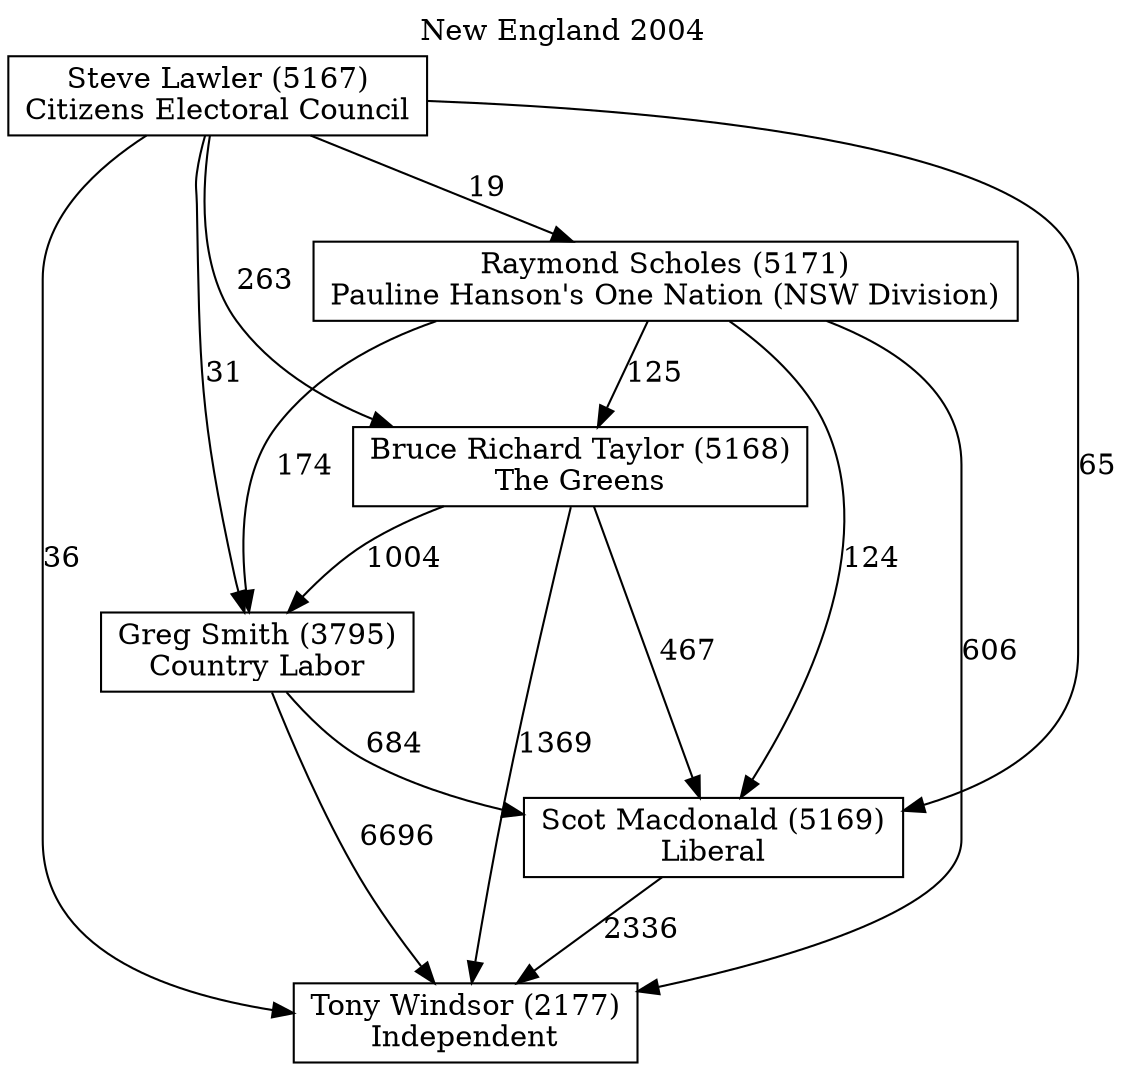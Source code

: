 // House preference flow
digraph "Tony Windsor (2177)_New England_2004" {
	graph [label="New England 2004" labelloc=t mclimit=10]
	node [shape=box]
	"Tony Windsor (2177)" [label="Tony Windsor (2177)
Independent"]
	"Scot Macdonald (5169)" [label="Scot Macdonald (5169)
Liberal"]
	"Greg Smith (3795)" [label="Greg Smith (3795)
Country Labor"]
	"Bruce Richard Taylor (5168)" [label="Bruce Richard Taylor (5168)
The Greens"]
	"Raymond Scholes (5171)" [label="Raymond Scholes (5171)
Pauline Hanson's One Nation (NSW Division)"]
	"Steve Lawler (5167)" [label="Steve Lawler (5167)
Citizens Electoral Council"]
	"Scot Macdonald (5169)" -> "Tony Windsor (2177)" [label=2336]
	"Greg Smith (3795)" -> "Scot Macdonald (5169)" [label=684]
	"Bruce Richard Taylor (5168)" -> "Greg Smith (3795)" [label=1004]
	"Raymond Scholes (5171)" -> "Bruce Richard Taylor (5168)" [label=125]
	"Steve Lawler (5167)" -> "Raymond Scholes (5171)" [label=19]
	"Greg Smith (3795)" -> "Tony Windsor (2177)" [label=6696]
	"Bruce Richard Taylor (5168)" -> "Tony Windsor (2177)" [label=1369]
	"Raymond Scholes (5171)" -> "Tony Windsor (2177)" [label=606]
	"Steve Lawler (5167)" -> "Tony Windsor (2177)" [label=36]
	"Steve Lawler (5167)" -> "Bruce Richard Taylor (5168)" [label=263]
	"Raymond Scholes (5171)" -> "Greg Smith (3795)" [label=174]
	"Steve Lawler (5167)" -> "Greg Smith (3795)" [label=31]
	"Bruce Richard Taylor (5168)" -> "Scot Macdonald (5169)" [label=467]
	"Raymond Scholes (5171)" -> "Scot Macdonald (5169)" [label=124]
	"Steve Lawler (5167)" -> "Scot Macdonald (5169)" [label=65]
}
